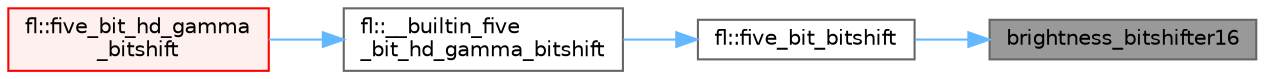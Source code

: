 digraph "brightness_bitshifter16"
{
 // LATEX_PDF_SIZE
  bgcolor="transparent";
  edge [fontname=Helvetica,fontsize=10,labelfontname=Helvetica,labelfontsize=10];
  node [fontname=Helvetica,fontsize=10,shape=box,height=0.2,width=0.4];
  rankdir="RL";
  Node1 [id="Node000001",label="brightness_bitshifter16",height=0.2,width=0.4,color="gray40", fillcolor="grey60", style="filled", fontcolor="black",tooltip=" "];
  Node1 -> Node2 [id="edge1_Node000001_Node000002",dir="back",color="steelblue1",style="solid",tooltip=" "];
  Node2 [id="Node000002",label="fl::five_bit_bitshift",height=0.2,width=0.4,color="grey40", fillcolor="white", style="filled",URL="$d4/d36/namespacefl.html#aae9d44cd34c016ac8522f638f4b2624d",tooltip=" "];
  Node2 -> Node3 [id="edge2_Node000002_Node000003",dir="back",color="steelblue1",style="solid",tooltip=" "];
  Node3 [id="Node000003",label="fl::__builtin_five\l_bit_hd_gamma_bitshift",height=0.2,width=0.4,color="grey40", fillcolor="white", style="filled",URL="$d4/d36/namespacefl.html#a702e9f65198e3877e48031e793eac2ff",tooltip=" "];
  Node3 -> Node4 [id="edge3_Node000003_Node000004",dir="back",color="steelblue1",style="solid",tooltip=" "];
  Node4 [id="Node000004",label="fl::five_bit_hd_gamma\l_bitshift",height=0.2,width=0.4,color="red", fillcolor="#FFF0F0", style="filled",URL="$d4/d36/namespacefl.html#aeae140ba48d511d1b20d6bd1b383b22b",tooltip=" "];
}
